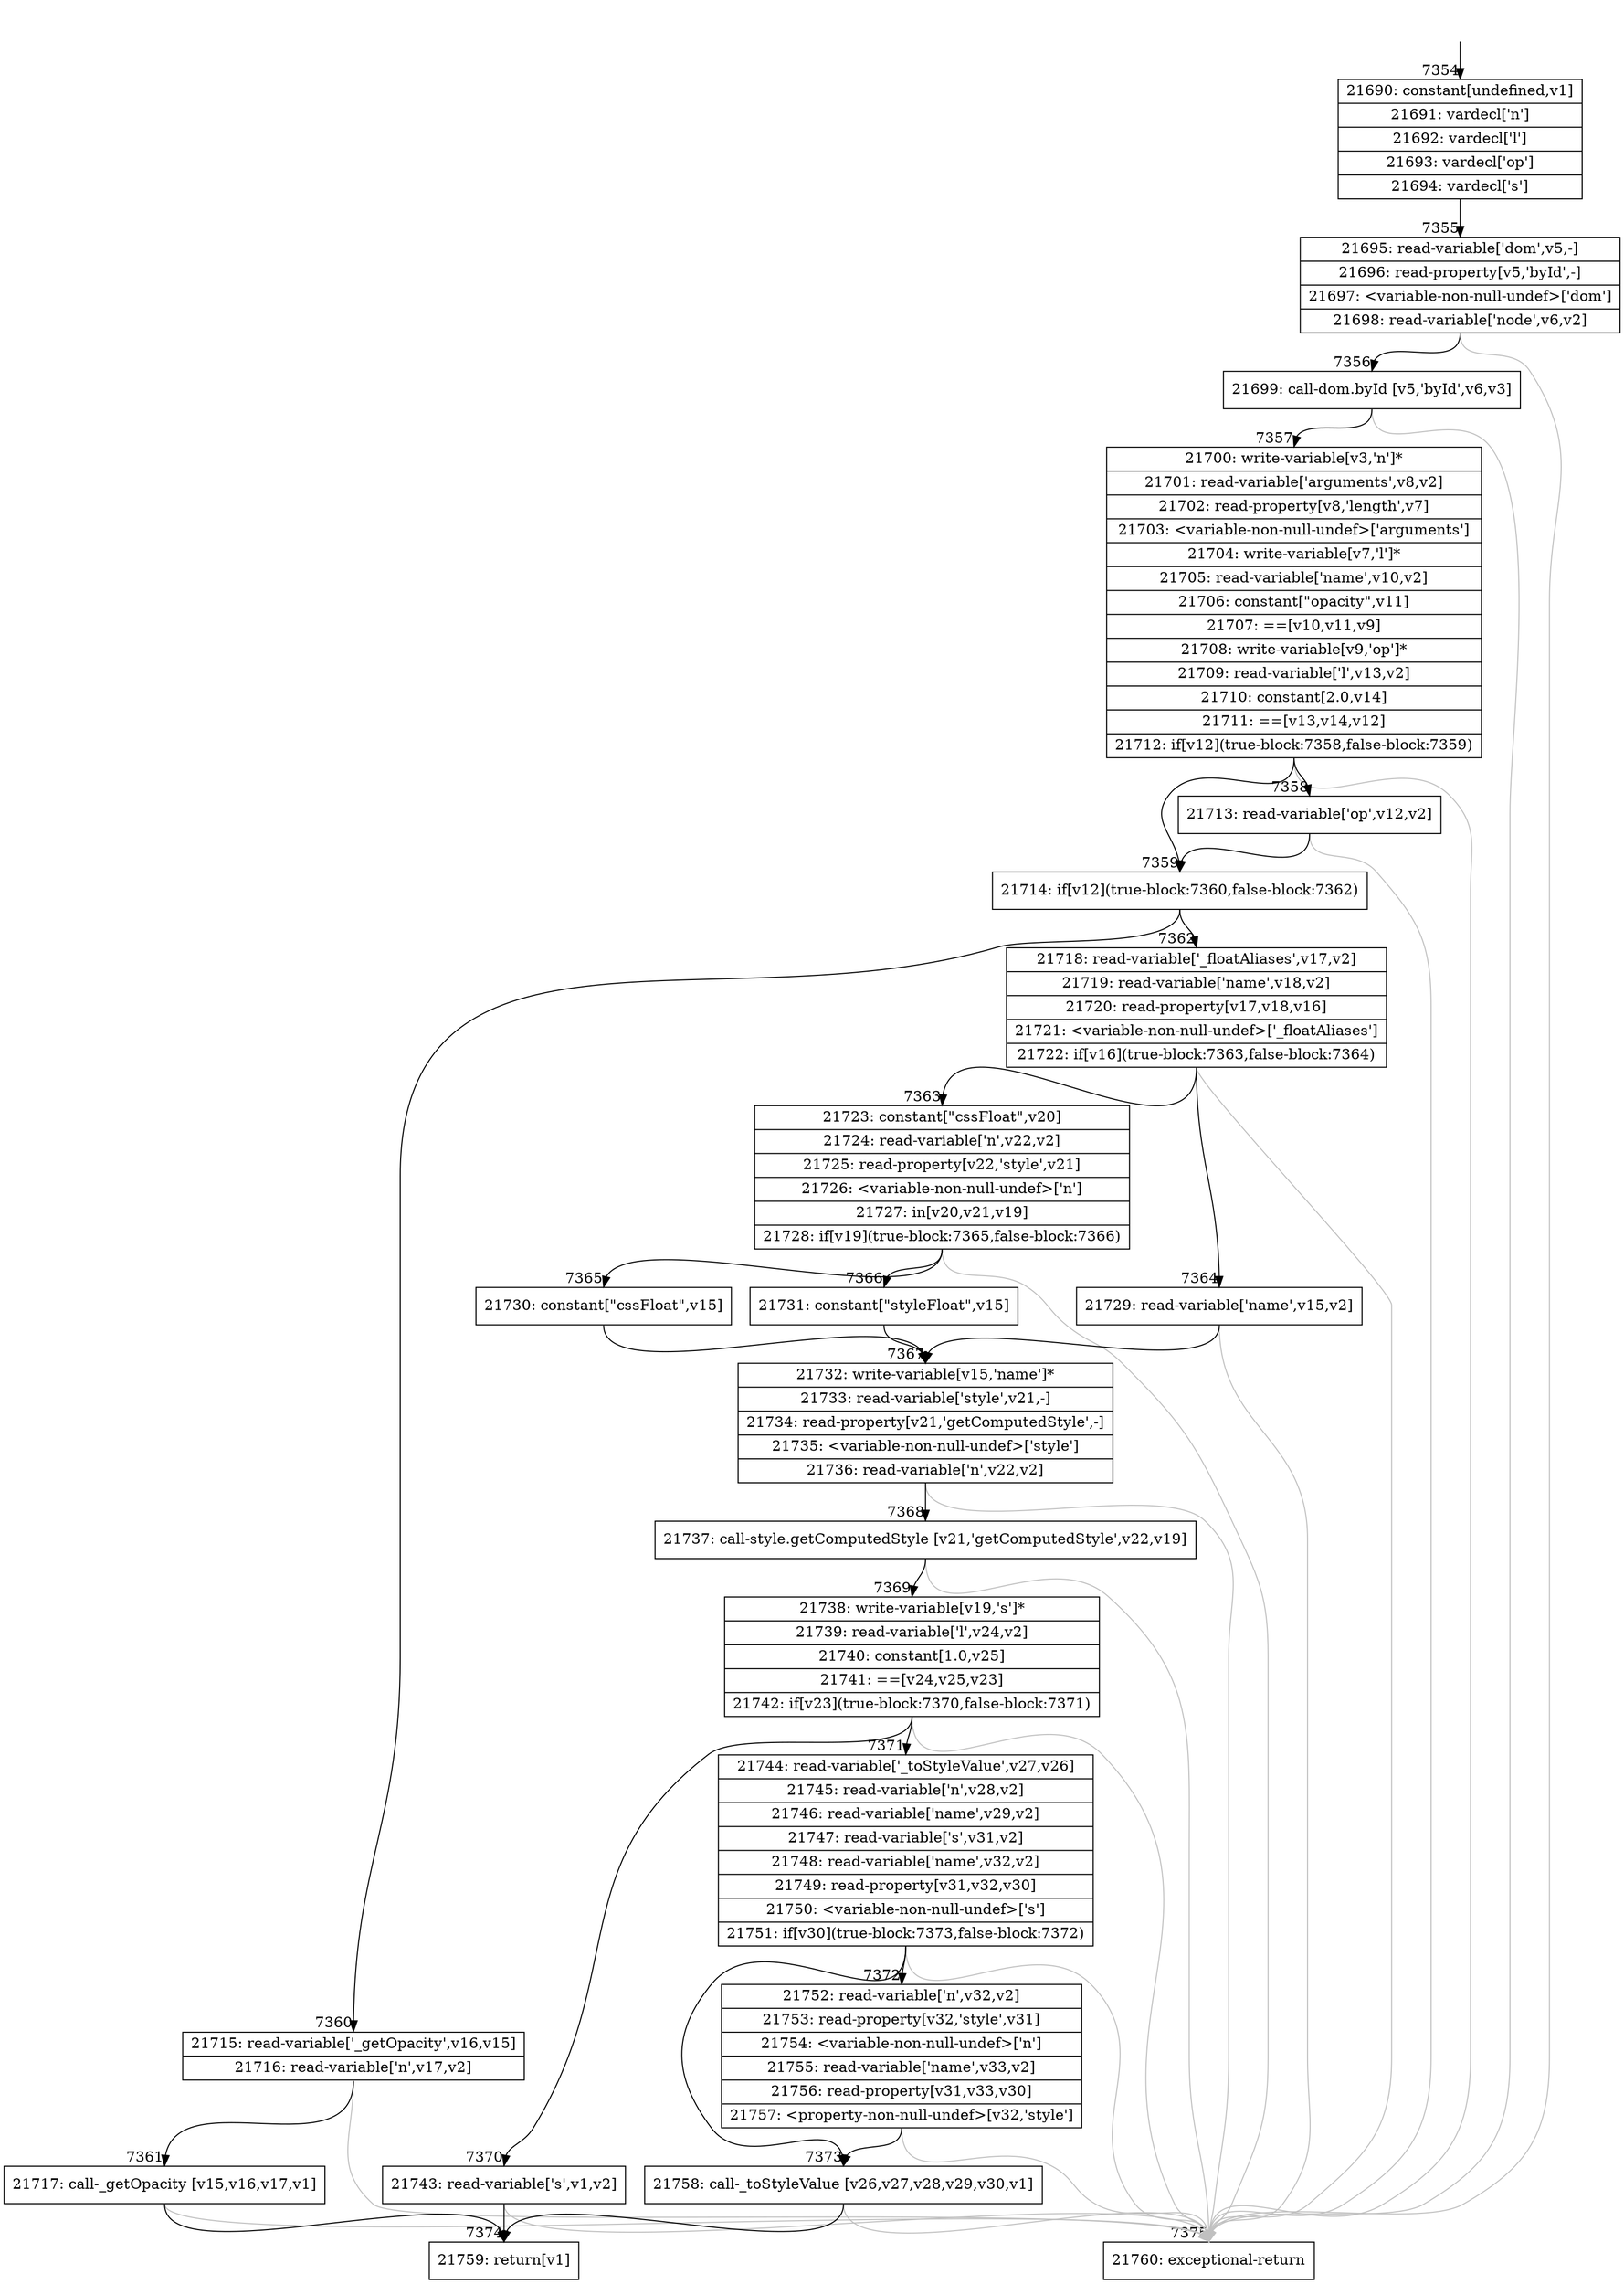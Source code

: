 digraph {
rankdir="TD"
BB_entry510[shape=none,label=""];
BB_entry510 -> BB7354 [tailport=s, headport=n, headlabel="    7354"]
BB7354 [shape=record label="{21690: constant[undefined,v1]|21691: vardecl['n']|21692: vardecl['l']|21693: vardecl['op']|21694: vardecl['s']}" ] 
BB7354 -> BB7355 [tailport=s, headport=n, headlabel="      7355"]
BB7355 [shape=record label="{21695: read-variable['dom',v5,-]|21696: read-property[v5,'byId',-]|21697: \<variable-non-null-undef\>['dom']|21698: read-variable['node',v6,v2]}" ] 
BB7355 -> BB7356 [tailport=s, headport=n, headlabel="      7356"]
BB7355 -> BB7375 [tailport=s, headport=n, color=gray, headlabel="      7375"]
BB7356 [shape=record label="{21699: call-dom.byId [v5,'byId',v6,v3]}" ] 
BB7356 -> BB7357 [tailport=s, headport=n, headlabel="      7357"]
BB7356 -> BB7375 [tailport=s, headport=n, color=gray]
BB7357 [shape=record label="{21700: write-variable[v3,'n']*|21701: read-variable['arguments',v8,v2]|21702: read-property[v8,'length',v7]|21703: \<variable-non-null-undef\>['arguments']|21704: write-variable[v7,'l']*|21705: read-variable['name',v10,v2]|21706: constant[\"opacity\",v11]|21707: ==[v10,v11,v9]|21708: write-variable[v9,'op']*|21709: read-variable['l',v13,v2]|21710: constant[2.0,v14]|21711: ==[v13,v14,v12]|21712: if[v12](true-block:7358,false-block:7359)}" ] 
BB7357 -> BB7359 [tailport=s, headport=n, headlabel="      7359"]
BB7357 -> BB7358 [tailport=s, headport=n, headlabel="      7358"]
BB7357 -> BB7375 [tailport=s, headport=n, color=gray]
BB7358 [shape=record label="{21713: read-variable['op',v12,v2]}" ] 
BB7358 -> BB7359 [tailport=s, headport=n]
BB7358 -> BB7375 [tailport=s, headport=n, color=gray]
BB7359 [shape=record label="{21714: if[v12](true-block:7360,false-block:7362)}" ] 
BB7359 -> BB7360 [tailport=s, headport=n, headlabel="      7360"]
BB7359 -> BB7362 [tailport=s, headport=n, headlabel="      7362"]
BB7360 [shape=record label="{21715: read-variable['_getOpacity',v16,v15]|21716: read-variable['n',v17,v2]}" ] 
BB7360 -> BB7361 [tailport=s, headport=n, headlabel="      7361"]
BB7360 -> BB7375 [tailport=s, headport=n, color=gray]
BB7361 [shape=record label="{21717: call-_getOpacity [v15,v16,v17,v1]}" ] 
BB7361 -> BB7374 [tailport=s, headport=n, headlabel="      7374"]
BB7361 -> BB7375 [tailport=s, headport=n, color=gray]
BB7362 [shape=record label="{21718: read-variable['_floatAliases',v17,v2]|21719: read-variable['name',v18,v2]|21720: read-property[v17,v18,v16]|21721: \<variable-non-null-undef\>['_floatAliases']|21722: if[v16](true-block:7363,false-block:7364)}" ] 
BB7362 -> BB7363 [tailport=s, headport=n, headlabel="      7363"]
BB7362 -> BB7364 [tailport=s, headport=n, headlabel="      7364"]
BB7362 -> BB7375 [tailport=s, headport=n, color=gray]
BB7363 [shape=record label="{21723: constant[\"cssFloat\",v20]|21724: read-variable['n',v22,v2]|21725: read-property[v22,'style',v21]|21726: \<variable-non-null-undef\>['n']|21727: in[v20,v21,v19]|21728: if[v19](true-block:7365,false-block:7366)}" ] 
BB7363 -> BB7365 [tailport=s, headport=n, headlabel="      7365"]
BB7363 -> BB7366 [tailport=s, headport=n, headlabel="      7366"]
BB7363 -> BB7375 [tailport=s, headport=n, color=gray]
BB7364 [shape=record label="{21729: read-variable['name',v15,v2]}" ] 
BB7364 -> BB7367 [tailport=s, headport=n, headlabel="      7367"]
BB7364 -> BB7375 [tailport=s, headport=n, color=gray]
BB7365 [shape=record label="{21730: constant[\"cssFloat\",v15]}" ] 
BB7365 -> BB7367 [tailport=s, headport=n]
BB7366 [shape=record label="{21731: constant[\"styleFloat\",v15]}" ] 
BB7366 -> BB7367 [tailport=s, headport=n]
BB7367 [shape=record label="{21732: write-variable[v15,'name']*|21733: read-variable['style',v21,-]|21734: read-property[v21,'getComputedStyle',-]|21735: \<variable-non-null-undef\>['style']|21736: read-variable['n',v22,v2]}" ] 
BB7367 -> BB7368 [tailport=s, headport=n, headlabel="      7368"]
BB7367 -> BB7375 [tailport=s, headport=n, color=gray]
BB7368 [shape=record label="{21737: call-style.getComputedStyle [v21,'getComputedStyle',v22,v19]}" ] 
BB7368 -> BB7369 [tailport=s, headport=n, headlabel="      7369"]
BB7368 -> BB7375 [tailport=s, headport=n, color=gray]
BB7369 [shape=record label="{21738: write-variable[v19,'s']*|21739: read-variable['l',v24,v2]|21740: constant[1.0,v25]|21741: ==[v24,v25,v23]|21742: if[v23](true-block:7370,false-block:7371)}" ] 
BB7369 -> BB7370 [tailport=s, headport=n, headlabel="      7370"]
BB7369 -> BB7371 [tailport=s, headport=n, headlabel="      7371"]
BB7369 -> BB7375 [tailport=s, headport=n, color=gray]
BB7370 [shape=record label="{21743: read-variable['s',v1,v2]}" ] 
BB7370 -> BB7374 [tailport=s, headport=n]
BB7370 -> BB7375 [tailport=s, headport=n, color=gray]
BB7371 [shape=record label="{21744: read-variable['_toStyleValue',v27,v26]|21745: read-variable['n',v28,v2]|21746: read-variable['name',v29,v2]|21747: read-variable['s',v31,v2]|21748: read-variable['name',v32,v2]|21749: read-property[v31,v32,v30]|21750: \<variable-non-null-undef\>['s']|21751: if[v30](true-block:7373,false-block:7372)}" ] 
BB7371 -> BB7373 [tailport=s, headport=n, headlabel="      7373"]
BB7371 -> BB7372 [tailport=s, headport=n, headlabel="      7372"]
BB7371 -> BB7375 [tailport=s, headport=n, color=gray]
BB7372 [shape=record label="{21752: read-variable['n',v32,v2]|21753: read-property[v32,'style',v31]|21754: \<variable-non-null-undef\>['n']|21755: read-variable['name',v33,v2]|21756: read-property[v31,v33,v30]|21757: \<property-non-null-undef\>[v32,'style']}" ] 
BB7372 -> BB7373 [tailport=s, headport=n]
BB7372 -> BB7375 [tailport=s, headport=n, color=gray]
BB7373 [shape=record label="{21758: call-_toStyleValue [v26,v27,v28,v29,v30,v1]}" ] 
BB7373 -> BB7374 [tailport=s, headport=n]
BB7373 -> BB7375 [tailport=s, headport=n, color=gray]
BB7374 [shape=record label="{21759: return[v1]}" ] 
BB7375 [shape=record label="{21760: exceptional-return}" ] 
//#$~ 10301
}
